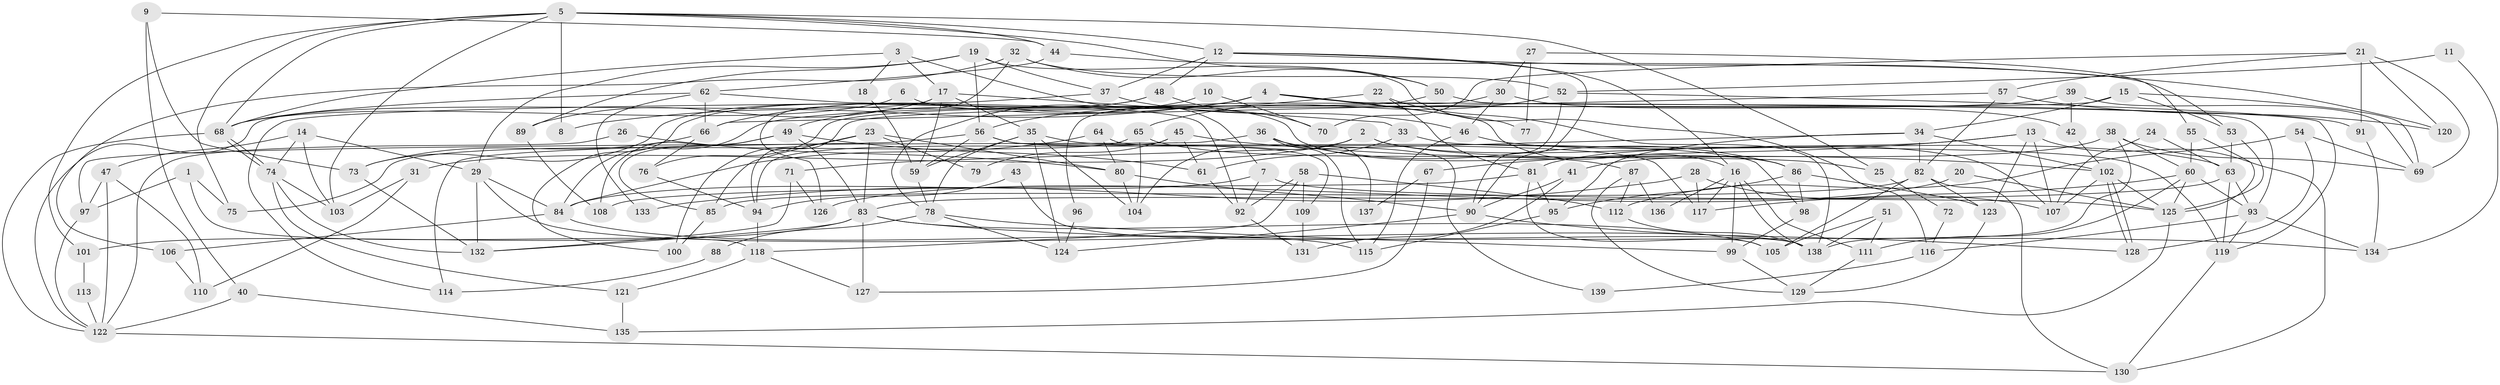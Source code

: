 // Generated by graph-tools (version 1.1) at 2025/49/03/09/25 04:49:50]
// undirected, 139 vertices, 278 edges
graph export_dot {
graph [start="1"]
  node [color=gray90,style=filled];
  1;
  2;
  3;
  4;
  5;
  6;
  7;
  8;
  9;
  10;
  11;
  12;
  13;
  14;
  15;
  16;
  17;
  18;
  19;
  20;
  21;
  22;
  23;
  24;
  25;
  26;
  27;
  28;
  29;
  30;
  31;
  32;
  33;
  34;
  35;
  36;
  37;
  38;
  39;
  40;
  41;
  42;
  43;
  44;
  45;
  46;
  47;
  48;
  49;
  50;
  51;
  52;
  53;
  54;
  55;
  56;
  57;
  58;
  59;
  60;
  61;
  62;
  63;
  64;
  65;
  66;
  67;
  68;
  69;
  70;
  71;
  72;
  73;
  74;
  75;
  76;
  77;
  78;
  79;
  80;
  81;
  82;
  83;
  84;
  85;
  86;
  87;
  88;
  89;
  90;
  91;
  92;
  93;
  94;
  95;
  96;
  97;
  98;
  99;
  100;
  101;
  102;
  103;
  104;
  105;
  106;
  107;
  108;
  109;
  110;
  111;
  112;
  113;
  114;
  115;
  116;
  117;
  118;
  119;
  120;
  121;
  122;
  123;
  124;
  125;
  126;
  127;
  128;
  129;
  130;
  131;
  132;
  133;
  134;
  135;
  136;
  137;
  138;
  139;
  1 -- 97;
  1 -- 118;
  1 -- 75;
  2 -- 104;
  2 -- 107;
  2 -- 25;
  2 -- 31;
  3 -- 7;
  3 -- 17;
  3 -- 18;
  3 -- 68;
  4 -- 16;
  4 -- 119;
  4 -- 8;
  4 -- 66;
  4 -- 77;
  4 -- 78;
  5 -- 68;
  5 -- 103;
  5 -- 8;
  5 -- 12;
  5 -- 25;
  5 -- 44;
  5 -- 50;
  5 -- 75;
  5 -- 101;
  6 -- 86;
  6 -- 68;
  7 -- 125;
  7 -- 92;
  7 -- 84;
  9 -- 73;
  9 -- 44;
  9 -- 40;
  10 -- 49;
  10 -- 70;
  11 -- 134;
  11 -- 52;
  12 -- 16;
  12 -- 37;
  12 -- 48;
  12 -- 90;
  12 -- 120;
  13 -- 81;
  13 -- 130;
  13 -- 67;
  13 -- 107;
  13 -- 123;
  14 -- 29;
  14 -- 74;
  14 -- 47;
  14 -- 103;
  15 -- 94;
  15 -- 69;
  15 -- 34;
  15 -- 53;
  16 -- 111;
  16 -- 117;
  16 -- 99;
  16 -- 136;
  16 -- 138;
  17 -- 122;
  17 -- 59;
  17 -- 33;
  17 -- 35;
  17 -- 89;
  18 -- 59;
  19 -- 29;
  19 -- 37;
  19 -- 56;
  19 -- 89;
  19 -- 116;
  20 -- 125;
  20 -- 126;
  21 -- 57;
  21 -- 69;
  21 -- 70;
  21 -- 91;
  21 -- 120;
  22 -- 81;
  22 -- 56;
  22 -- 138;
  23 -- 80;
  23 -- 85;
  23 -- 79;
  23 -- 83;
  23 -- 100;
  24 -- 63;
  24 -- 107;
  25 -- 72;
  26 -- 80;
  26 -- 122;
  27 -- 55;
  27 -- 30;
  27 -- 77;
  28 -- 107;
  28 -- 117;
  28 -- 133;
  29 -- 84;
  29 -- 138;
  29 -- 132;
  30 -- 42;
  30 -- 46;
  30 -- 96;
  31 -- 103;
  31 -- 110;
  32 -- 50;
  32 -- 52;
  32 -- 106;
  32 -- 126;
  33 -- 61;
  33 -- 119;
  34 -- 82;
  34 -- 71;
  34 -- 95;
  34 -- 102;
  35 -- 124;
  35 -- 59;
  35 -- 78;
  35 -- 98;
  35 -- 104;
  36 -- 97;
  36 -- 86;
  36 -- 115;
  36 -- 137;
  37 -- 46;
  37 -- 114;
  38 -- 60;
  38 -- 138;
  38 -- 41;
  38 -- 69;
  39 -- 84;
  39 -- 69;
  39 -- 42;
  40 -- 122;
  40 -- 135;
  41 -- 131;
  41 -- 90;
  42 -- 102;
  43 -- 94;
  43 -- 138;
  44 -- 53;
  44 -- 62;
  45 -- 94;
  45 -- 102;
  45 -- 61;
  45 -- 79;
  46 -- 115;
  46 -- 63;
  47 -- 110;
  47 -- 97;
  47 -- 122;
  48 -- 73;
  48 -- 70;
  48 -- 100;
  49 -- 108;
  49 -- 83;
  49 -- 61;
  49 -- 85;
  50 -- 93;
  50 -- 76;
  51 -- 138;
  51 -- 105;
  51 -- 111;
  52 -- 91;
  52 -- 90;
  52 -- 65;
  53 -- 125;
  53 -- 63;
  54 -- 112;
  54 -- 128;
  54 -- 69;
  55 -- 125;
  55 -- 60;
  56 -- 59;
  56 -- 109;
  56 -- 114;
  56 -- 117;
  57 -- 120;
  57 -- 66;
  57 -- 82;
  58 -- 112;
  58 -- 92;
  58 -- 109;
  58 -- 118;
  59 -- 78;
  60 -- 111;
  60 -- 93;
  60 -- 117;
  60 -- 125;
  61 -- 92;
  62 -- 68;
  62 -- 66;
  62 -- 92;
  62 -- 133;
  63 -- 119;
  63 -- 83;
  63 -- 93;
  64 -- 80;
  64 -- 84;
  64 -- 139;
  65 -- 75;
  65 -- 87;
  65 -- 104;
  66 -- 73;
  66 -- 76;
  67 -- 127;
  67 -- 137;
  68 -- 74;
  68 -- 74;
  68 -- 122;
  71 -- 132;
  71 -- 126;
  72 -- 116;
  73 -- 132;
  74 -- 132;
  74 -- 103;
  74 -- 121;
  76 -- 94;
  78 -- 88;
  78 -- 99;
  78 -- 124;
  80 -- 90;
  80 -- 104;
  81 -- 95;
  81 -- 105;
  81 -- 108;
  82 -- 85;
  82 -- 105;
  82 -- 123;
  82 -- 130;
  83 -- 101;
  83 -- 105;
  83 -- 127;
  83 -- 132;
  83 -- 134;
  84 -- 115;
  84 -- 106;
  85 -- 100;
  86 -- 123;
  86 -- 98;
  86 -- 95;
  87 -- 129;
  87 -- 112;
  87 -- 136;
  88 -- 114;
  89 -- 108;
  90 -- 124;
  90 -- 128;
  91 -- 134;
  92 -- 131;
  93 -- 119;
  93 -- 116;
  93 -- 134;
  94 -- 118;
  95 -- 115;
  96 -- 124;
  97 -- 122;
  98 -- 99;
  99 -- 129;
  101 -- 113;
  102 -- 128;
  102 -- 128;
  102 -- 107;
  102 -- 125;
  106 -- 110;
  109 -- 131;
  111 -- 129;
  112 -- 138;
  113 -- 122;
  116 -- 139;
  118 -- 121;
  118 -- 127;
  119 -- 130;
  121 -- 135;
  122 -- 130;
  123 -- 129;
  125 -- 135;
}
